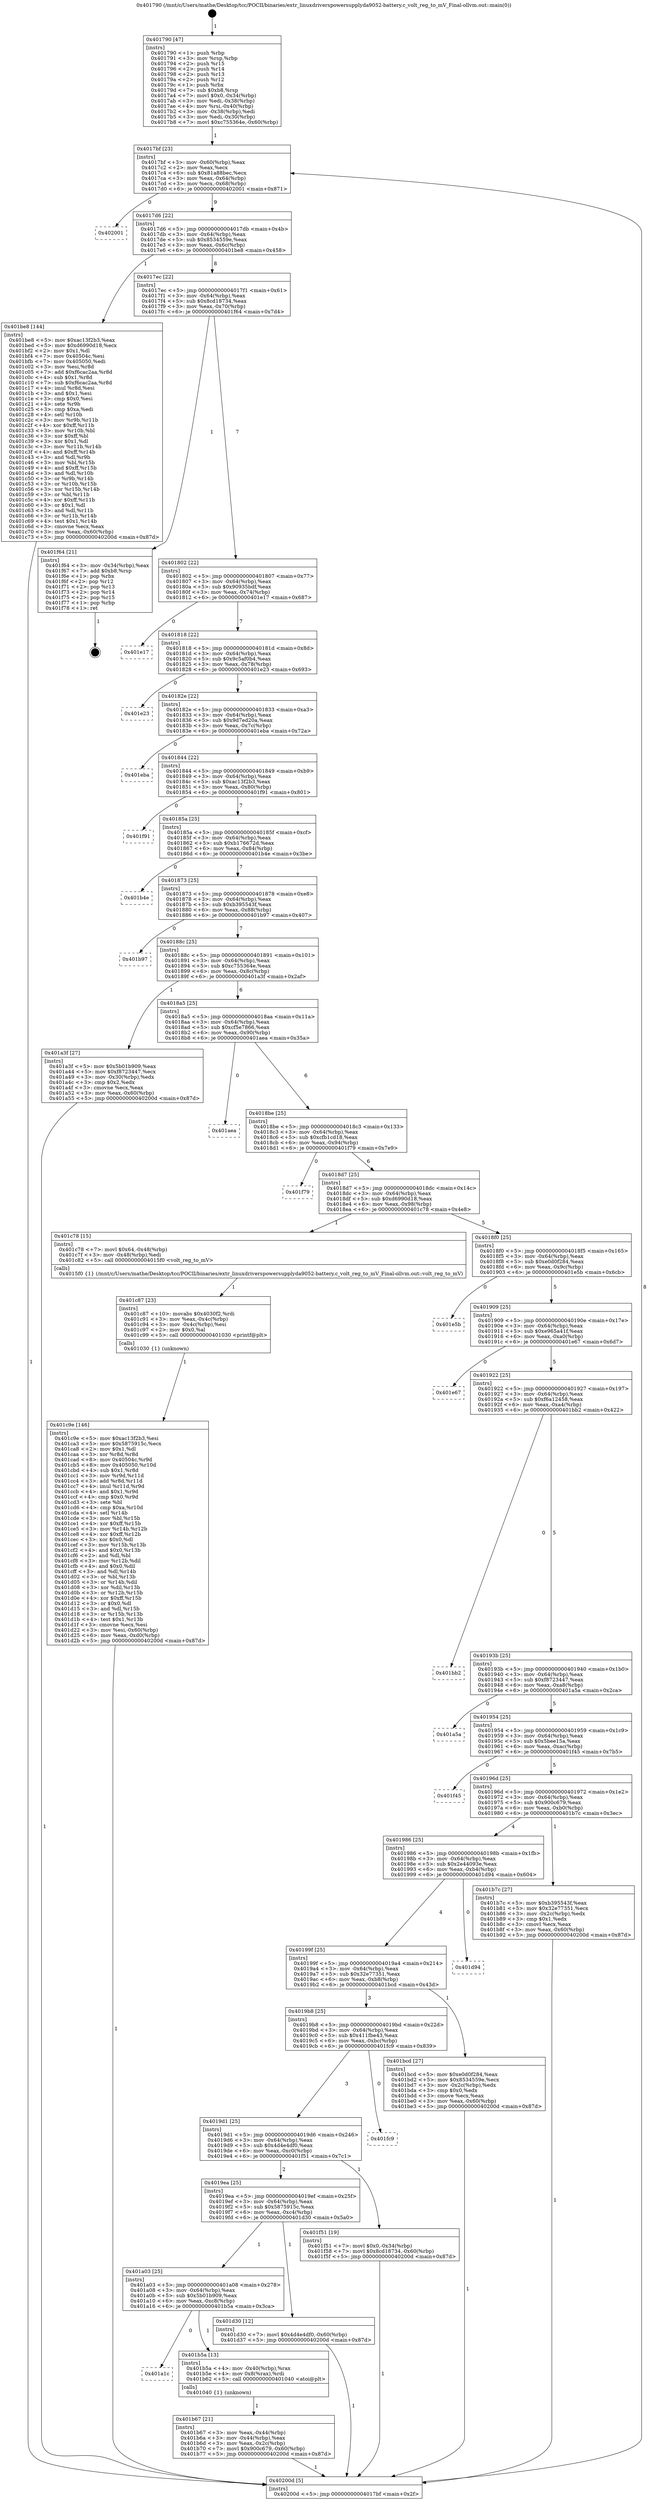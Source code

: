 digraph "0x401790" {
  label = "0x401790 (/mnt/c/Users/mathe/Desktop/tcc/POCII/binaries/extr_linuxdriverspowersupplyda9052-battery.c_volt_reg_to_mV_Final-ollvm.out::main(0))"
  labelloc = "t"
  node[shape=record]

  Entry [label="",width=0.3,height=0.3,shape=circle,fillcolor=black,style=filled]
  "0x4017bf" [label="{
     0x4017bf [23]\l
     | [instrs]\l
     &nbsp;&nbsp;0x4017bf \<+3\>: mov -0x60(%rbp),%eax\l
     &nbsp;&nbsp;0x4017c2 \<+2\>: mov %eax,%ecx\l
     &nbsp;&nbsp;0x4017c4 \<+6\>: sub $0x81a88bec,%ecx\l
     &nbsp;&nbsp;0x4017ca \<+3\>: mov %eax,-0x64(%rbp)\l
     &nbsp;&nbsp;0x4017cd \<+3\>: mov %ecx,-0x68(%rbp)\l
     &nbsp;&nbsp;0x4017d0 \<+6\>: je 0000000000402001 \<main+0x871\>\l
  }"]
  "0x402001" [label="{
     0x402001\l
  }", style=dashed]
  "0x4017d6" [label="{
     0x4017d6 [22]\l
     | [instrs]\l
     &nbsp;&nbsp;0x4017d6 \<+5\>: jmp 00000000004017db \<main+0x4b\>\l
     &nbsp;&nbsp;0x4017db \<+3\>: mov -0x64(%rbp),%eax\l
     &nbsp;&nbsp;0x4017de \<+5\>: sub $0x8534559e,%eax\l
     &nbsp;&nbsp;0x4017e3 \<+3\>: mov %eax,-0x6c(%rbp)\l
     &nbsp;&nbsp;0x4017e6 \<+6\>: je 0000000000401be8 \<main+0x458\>\l
  }"]
  Exit [label="",width=0.3,height=0.3,shape=circle,fillcolor=black,style=filled,peripheries=2]
  "0x401be8" [label="{
     0x401be8 [144]\l
     | [instrs]\l
     &nbsp;&nbsp;0x401be8 \<+5\>: mov $0xac13f2b3,%eax\l
     &nbsp;&nbsp;0x401bed \<+5\>: mov $0xd6990d18,%ecx\l
     &nbsp;&nbsp;0x401bf2 \<+2\>: mov $0x1,%dl\l
     &nbsp;&nbsp;0x401bf4 \<+7\>: mov 0x40504c,%esi\l
     &nbsp;&nbsp;0x401bfb \<+7\>: mov 0x405050,%edi\l
     &nbsp;&nbsp;0x401c02 \<+3\>: mov %esi,%r8d\l
     &nbsp;&nbsp;0x401c05 \<+7\>: add $0xf6cac2aa,%r8d\l
     &nbsp;&nbsp;0x401c0c \<+4\>: sub $0x1,%r8d\l
     &nbsp;&nbsp;0x401c10 \<+7\>: sub $0xf6cac2aa,%r8d\l
     &nbsp;&nbsp;0x401c17 \<+4\>: imul %r8d,%esi\l
     &nbsp;&nbsp;0x401c1b \<+3\>: and $0x1,%esi\l
     &nbsp;&nbsp;0x401c1e \<+3\>: cmp $0x0,%esi\l
     &nbsp;&nbsp;0x401c21 \<+4\>: sete %r9b\l
     &nbsp;&nbsp;0x401c25 \<+3\>: cmp $0xa,%edi\l
     &nbsp;&nbsp;0x401c28 \<+4\>: setl %r10b\l
     &nbsp;&nbsp;0x401c2c \<+3\>: mov %r9b,%r11b\l
     &nbsp;&nbsp;0x401c2f \<+4\>: xor $0xff,%r11b\l
     &nbsp;&nbsp;0x401c33 \<+3\>: mov %r10b,%bl\l
     &nbsp;&nbsp;0x401c36 \<+3\>: xor $0xff,%bl\l
     &nbsp;&nbsp;0x401c39 \<+3\>: xor $0x1,%dl\l
     &nbsp;&nbsp;0x401c3c \<+3\>: mov %r11b,%r14b\l
     &nbsp;&nbsp;0x401c3f \<+4\>: and $0xff,%r14b\l
     &nbsp;&nbsp;0x401c43 \<+3\>: and %dl,%r9b\l
     &nbsp;&nbsp;0x401c46 \<+3\>: mov %bl,%r15b\l
     &nbsp;&nbsp;0x401c49 \<+4\>: and $0xff,%r15b\l
     &nbsp;&nbsp;0x401c4d \<+3\>: and %dl,%r10b\l
     &nbsp;&nbsp;0x401c50 \<+3\>: or %r9b,%r14b\l
     &nbsp;&nbsp;0x401c53 \<+3\>: or %r10b,%r15b\l
     &nbsp;&nbsp;0x401c56 \<+3\>: xor %r15b,%r14b\l
     &nbsp;&nbsp;0x401c59 \<+3\>: or %bl,%r11b\l
     &nbsp;&nbsp;0x401c5c \<+4\>: xor $0xff,%r11b\l
     &nbsp;&nbsp;0x401c60 \<+3\>: or $0x1,%dl\l
     &nbsp;&nbsp;0x401c63 \<+3\>: and %dl,%r11b\l
     &nbsp;&nbsp;0x401c66 \<+3\>: or %r11b,%r14b\l
     &nbsp;&nbsp;0x401c69 \<+4\>: test $0x1,%r14b\l
     &nbsp;&nbsp;0x401c6d \<+3\>: cmovne %ecx,%eax\l
     &nbsp;&nbsp;0x401c70 \<+3\>: mov %eax,-0x60(%rbp)\l
     &nbsp;&nbsp;0x401c73 \<+5\>: jmp 000000000040200d \<main+0x87d\>\l
  }"]
  "0x4017ec" [label="{
     0x4017ec [22]\l
     | [instrs]\l
     &nbsp;&nbsp;0x4017ec \<+5\>: jmp 00000000004017f1 \<main+0x61\>\l
     &nbsp;&nbsp;0x4017f1 \<+3\>: mov -0x64(%rbp),%eax\l
     &nbsp;&nbsp;0x4017f4 \<+5\>: sub $0x8cd18734,%eax\l
     &nbsp;&nbsp;0x4017f9 \<+3\>: mov %eax,-0x70(%rbp)\l
     &nbsp;&nbsp;0x4017fc \<+6\>: je 0000000000401f64 \<main+0x7d4\>\l
  }"]
  "0x401c9e" [label="{
     0x401c9e [146]\l
     | [instrs]\l
     &nbsp;&nbsp;0x401c9e \<+5\>: mov $0xac13f2b3,%esi\l
     &nbsp;&nbsp;0x401ca3 \<+5\>: mov $0x5875915c,%ecx\l
     &nbsp;&nbsp;0x401ca8 \<+2\>: mov $0x1,%dl\l
     &nbsp;&nbsp;0x401caa \<+3\>: xor %r8d,%r8d\l
     &nbsp;&nbsp;0x401cad \<+8\>: mov 0x40504c,%r9d\l
     &nbsp;&nbsp;0x401cb5 \<+8\>: mov 0x405050,%r10d\l
     &nbsp;&nbsp;0x401cbd \<+4\>: sub $0x1,%r8d\l
     &nbsp;&nbsp;0x401cc1 \<+3\>: mov %r9d,%r11d\l
     &nbsp;&nbsp;0x401cc4 \<+3\>: add %r8d,%r11d\l
     &nbsp;&nbsp;0x401cc7 \<+4\>: imul %r11d,%r9d\l
     &nbsp;&nbsp;0x401ccb \<+4\>: and $0x1,%r9d\l
     &nbsp;&nbsp;0x401ccf \<+4\>: cmp $0x0,%r9d\l
     &nbsp;&nbsp;0x401cd3 \<+3\>: sete %bl\l
     &nbsp;&nbsp;0x401cd6 \<+4\>: cmp $0xa,%r10d\l
     &nbsp;&nbsp;0x401cda \<+4\>: setl %r14b\l
     &nbsp;&nbsp;0x401cde \<+3\>: mov %bl,%r15b\l
     &nbsp;&nbsp;0x401ce1 \<+4\>: xor $0xff,%r15b\l
     &nbsp;&nbsp;0x401ce5 \<+3\>: mov %r14b,%r12b\l
     &nbsp;&nbsp;0x401ce8 \<+4\>: xor $0xff,%r12b\l
     &nbsp;&nbsp;0x401cec \<+3\>: xor $0x0,%dl\l
     &nbsp;&nbsp;0x401cef \<+3\>: mov %r15b,%r13b\l
     &nbsp;&nbsp;0x401cf2 \<+4\>: and $0x0,%r13b\l
     &nbsp;&nbsp;0x401cf6 \<+2\>: and %dl,%bl\l
     &nbsp;&nbsp;0x401cf8 \<+3\>: mov %r12b,%dil\l
     &nbsp;&nbsp;0x401cfb \<+4\>: and $0x0,%dil\l
     &nbsp;&nbsp;0x401cff \<+3\>: and %dl,%r14b\l
     &nbsp;&nbsp;0x401d02 \<+3\>: or %bl,%r13b\l
     &nbsp;&nbsp;0x401d05 \<+3\>: or %r14b,%dil\l
     &nbsp;&nbsp;0x401d08 \<+3\>: xor %dil,%r13b\l
     &nbsp;&nbsp;0x401d0b \<+3\>: or %r12b,%r15b\l
     &nbsp;&nbsp;0x401d0e \<+4\>: xor $0xff,%r15b\l
     &nbsp;&nbsp;0x401d12 \<+3\>: or $0x0,%dl\l
     &nbsp;&nbsp;0x401d15 \<+3\>: and %dl,%r15b\l
     &nbsp;&nbsp;0x401d18 \<+3\>: or %r15b,%r13b\l
     &nbsp;&nbsp;0x401d1b \<+4\>: test $0x1,%r13b\l
     &nbsp;&nbsp;0x401d1f \<+3\>: cmovne %ecx,%esi\l
     &nbsp;&nbsp;0x401d22 \<+3\>: mov %esi,-0x60(%rbp)\l
     &nbsp;&nbsp;0x401d25 \<+6\>: mov %eax,-0xd0(%rbp)\l
     &nbsp;&nbsp;0x401d2b \<+5\>: jmp 000000000040200d \<main+0x87d\>\l
  }"]
  "0x401f64" [label="{
     0x401f64 [21]\l
     | [instrs]\l
     &nbsp;&nbsp;0x401f64 \<+3\>: mov -0x34(%rbp),%eax\l
     &nbsp;&nbsp;0x401f67 \<+7\>: add $0xb8,%rsp\l
     &nbsp;&nbsp;0x401f6e \<+1\>: pop %rbx\l
     &nbsp;&nbsp;0x401f6f \<+2\>: pop %r12\l
     &nbsp;&nbsp;0x401f71 \<+2\>: pop %r13\l
     &nbsp;&nbsp;0x401f73 \<+2\>: pop %r14\l
     &nbsp;&nbsp;0x401f75 \<+2\>: pop %r15\l
     &nbsp;&nbsp;0x401f77 \<+1\>: pop %rbp\l
     &nbsp;&nbsp;0x401f78 \<+1\>: ret\l
  }"]
  "0x401802" [label="{
     0x401802 [22]\l
     | [instrs]\l
     &nbsp;&nbsp;0x401802 \<+5\>: jmp 0000000000401807 \<main+0x77\>\l
     &nbsp;&nbsp;0x401807 \<+3\>: mov -0x64(%rbp),%eax\l
     &nbsp;&nbsp;0x40180a \<+5\>: sub $0x90935bdf,%eax\l
     &nbsp;&nbsp;0x40180f \<+3\>: mov %eax,-0x74(%rbp)\l
     &nbsp;&nbsp;0x401812 \<+6\>: je 0000000000401e17 \<main+0x687\>\l
  }"]
  "0x401c87" [label="{
     0x401c87 [23]\l
     | [instrs]\l
     &nbsp;&nbsp;0x401c87 \<+10\>: movabs $0x4030f2,%rdi\l
     &nbsp;&nbsp;0x401c91 \<+3\>: mov %eax,-0x4c(%rbp)\l
     &nbsp;&nbsp;0x401c94 \<+3\>: mov -0x4c(%rbp),%esi\l
     &nbsp;&nbsp;0x401c97 \<+2\>: mov $0x0,%al\l
     &nbsp;&nbsp;0x401c99 \<+5\>: call 0000000000401030 \<printf@plt\>\l
     | [calls]\l
     &nbsp;&nbsp;0x401030 \{1\} (unknown)\l
  }"]
  "0x401e17" [label="{
     0x401e17\l
  }", style=dashed]
  "0x401818" [label="{
     0x401818 [22]\l
     | [instrs]\l
     &nbsp;&nbsp;0x401818 \<+5\>: jmp 000000000040181d \<main+0x8d\>\l
     &nbsp;&nbsp;0x40181d \<+3\>: mov -0x64(%rbp),%eax\l
     &nbsp;&nbsp;0x401820 \<+5\>: sub $0x9c5af0b4,%eax\l
     &nbsp;&nbsp;0x401825 \<+3\>: mov %eax,-0x78(%rbp)\l
     &nbsp;&nbsp;0x401828 \<+6\>: je 0000000000401e23 \<main+0x693\>\l
  }"]
  "0x401b67" [label="{
     0x401b67 [21]\l
     | [instrs]\l
     &nbsp;&nbsp;0x401b67 \<+3\>: mov %eax,-0x44(%rbp)\l
     &nbsp;&nbsp;0x401b6a \<+3\>: mov -0x44(%rbp),%eax\l
     &nbsp;&nbsp;0x401b6d \<+3\>: mov %eax,-0x2c(%rbp)\l
     &nbsp;&nbsp;0x401b70 \<+7\>: movl $0x900c679,-0x60(%rbp)\l
     &nbsp;&nbsp;0x401b77 \<+5\>: jmp 000000000040200d \<main+0x87d\>\l
  }"]
  "0x401e23" [label="{
     0x401e23\l
  }", style=dashed]
  "0x40182e" [label="{
     0x40182e [22]\l
     | [instrs]\l
     &nbsp;&nbsp;0x40182e \<+5\>: jmp 0000000000401833 \<main+0xa3\>\l
     &nbsp;&nbsp;0x401833 \<+3\>: mov -0x64(%rbp),%eax\l
     &nbsp;&nbsp;0x401836 \<+5\>: sub $0x9d7ed20a,%eax\l
     &nbsp;&nbsp;0x40183b \<+3\>: mov %eax,-0x7c(%rbp)\l
     &nbsp;&nbsp;0x40183e \<+6\>: je 0000000000401eba \<main+0x72a\>\l
  }"]
  "0x401a1c" [label="{
     0x401a1c\l
  }", style=dashed]
  "0x401eba" [label="{
     0x401eba\l
  }", style=dashed]
  "0x401844" [label="{
     0x401844 [22]\l
     | [instrs]\l
     &nbsp;&nbsp;0x401844 \<+5\>: jmp 0000000000401849 \<main+0xb9\>\l
     &nbsp;&nbsp;0x401849 \<+3\>: mov -0x64(%rbp),%eax\l
     &nbsp;&nbsp;0x40184c \<+5\>: sub $0xac13f2b3,%eax\l
     &nbsp;&nbsp;0x401851 \<+3\>: mov %eax,-0x80(%rbp)\l
     &nbsp;&nbsp;0x401854 \<+6\>: je 0000000000401f91 \<main+0x801\>\l
  }"]
  "0x401b5a" [label="{
     0x401b5a [13]\l
     | [instrs]\l
     &nbsp;&nbsp;0x401b5a \<+4\>: mov -0x40(%rbp),%rax\l
     &nbsp;&nbsp;0x401b5e \<+4\>: mov 0x8(%rax),%rdi\l
     &nbsp;&nbsp;0x401b62 \<+5\>: call 0000000000401040 \<atoi@plt\>\l
     | [calls]\l
     &nbsp;&nbsp;0x401040 \{1\} (unknown)\l
  }"]
  "0x401f91" [label="{
     0x401f91\l
  }", style=dashed]
  "0x40185a" [label="{
     0x40185a [25]\l
     | [instrs]\l
     &nbsp;&nbsp;0x40185a \<+5\>: jmp 000000000040185f \<main+0xcf\>\l
     &nbsp;&nbsp;0x40185f \<+3\>: mov -0x64(%rbp),%eax\l
     &nbsp;&nbsp;0x401862 \<+5\>: sub $0xb176672d,%eax\l
     &nbsp;&nbsp;0x401867 \<+6\>: mov %eax,-0x84(%rbp)\l
     &nbsp;&nbsp;0x40186d \<+6\>: je 0000000000401b4e \<main+0x3be\>\l
  }"]
  "0x401a03" [label="{
     0x401a03 [25]\l
     | [instrs]\l
     &nbsp;&nbsp;0x401a03 \<+5\>: jmp 0000000000401a08 \<main+0x278\>\l
     &nbsp;&nbsp;0x401a08 \<+3\>: mov -0x64(%rbp),%eax\l
     &nbsp;&nbsp;0x401a0b \<+5\>: sub $0x5b01b909,%eax\l
     &nbsp;&nbsp;0x401a10 \<+6\>: mov %eax,-0xc8(%rbp)\l
     &nbsp;&nbsp;0x401a16 \<+6\>: je 0000000000401b5a \<main+0x3ca\>\l
  }"]
  "0x401b4e" [label="{
     0x401b4e\l
  }", style=dashed]
  "0x401873" [label="{
     0x401873 [25]\l
     | [instrs]\l
     &nbsp;&nbsp;0x401873 \<+5\>: jmp 0000000000401878 \<main+0xe8\>\l
     &nbsp;&nbsp;0x401878 \<+3\>: mov -0x64(%rbp),%eax\l
     &nbsp;&nbsp;0x40187b \<+5\>: sub $0xb395543f,%eax\l
     &nbsp;&nbsp;0x401880 \<+6\>: mov %eax,-0x88(%rbp)\l
     &nbsp;&nbsp;0x401886 \<+6\>: je 0000000000401b97 \<main+0x407\>\l
  }"]
  "0x401d30" [label="{
     0x401d30 [12]\l
     | [instrs]\l
     &nbsp;&nbsp;0x401d30 \<+7\>: movl $0x4d4e4df0,-0x60(%rbp)\l
     &nbsp;&nbsp;0x401d37 \<+5\>: jmp 000000000040200d \<main+0x87d\>\l
  }"]
  "0x401b97" [label="{
     0x401b97\l
  }", style=dashed]
  "0x40188c" [label="{
     0x40188c [25]\l
     | [instrs]\l
     &nbsp;&nbsp;0x40188c \<+5\>: jmp 0000000000401891 \<main+0x101\>\l
     &nbsp;&nbsp;0x401891 \<+3\>: mov -0x64(%rbp),%eax\l
     &nbsp;&nbsp;0x401894 \<+5\>: sub $0xc755364e,%eax\l
     &nbsp;&nbsp;0x401899 \<+6\>: mov %eax,-0x8c(%rbp)\l
     &nbsp;&nbsp;0x40189f \<+6\>: je 0000000000401a3f \<main+0x2af\>\l
  }"]
  "0x4019ea" [label="{
     0x4019ea [25]\l
     | [instrs]\l
     &nbsp;&nbsp;0x4019ea \<+5\>: jmp 00000000004019ef \<main+0x25f\>\l
     &nbsp;&nbsp;0x4019ef \<+3\>: mov -0x64(%rbp),%eax\l
     &nbsp;&nbsp;0x4019f2 \<+5\>: sub $0x5875915c,%eax\l
     &nbsp;&nbsp;0x4019f7 \<+6\>: mov %eax,-0xc4(%rbp)\l
     &nbsp;&nbsp;0x4019fd \<+6\>: je 0000000000401d30 \<main+0x5a0\>\l
  }"]
  "0x401a3f" [label="{
     0x401a3f [27]\l
     | [instrs]\l
     &nbsp;&nbsp;0x401a3f \<+5\>: mov $0x5b01b909,%eax\l
     &nbsp;&nbsp;0x401a44 \<+5\>: mov $0xf8723447,%ecx\l
     &nbsp;&nbsp;0x401a49 \<+3\>: mov -0x30(%rbp),%edx\l
     &nbsp;&nbsp;0x401a4c \<+3\>: cmp $0x2,%edx\l
     &nbsp;&nbsp;0x401a4f \<+3\>: cmovne %ecx,%eax\l
     &nbsp;&nbsp;0x401a52 \<+3\>: mov %eax,-0x60(%rbp)\l
     &nbsp;&nbsp;0x401a55 \<+5\>: jmp 000000000040200d \<main+0x87d\>\l
  }"]
  "0x4018a5" [label="{
     0x4018a5 [25]\l
     | [instrs]\l
     &nbsp;&nbsp;0x4018a5 \<+5\>: jmp 00000000004018aa \<main+0x11a\>\l
     &nbsp;&nbsp;0x4018aa \<+3\>: mov -0x64(%rbp),%eax\l
     &nbsp;&nbsp;0x4018ad \<+5\>: sub $0xcf5e7866,%eax\l
     &nbsp;&nbsp;0x4018b2 \<+6\>: mov %eax,-0x90(%rbp)\l
     &nbsp;&nbsp;0x4018b8 \<+6\>: je 0000000000401aea \<main+0x35a\>\l
  }"]
  "0x40200d" [label="{
     0x40200d [5]\l
     | [instrs]\l
     &nbsp;&nbsp;0x40200d \<+5\>: jmp 00000000004017bf \<main+0x2f\>\l
  }"]
  "0x401790" [label="{
     0x401790 [47]\l
     | [instrs]\l
     &nbsp;&nbsp;0x401790 \<+1\>: push %rbp\l
     &nbsp;&nbsp;0x401791 \<+3\>: mov %rsp,%rbp\l
     &nbsp;&nbsp;0x401794 \<+2\>: push %r15\l
     &nbsp;&nbsp;0x401796 \<+2\>: push %r14\l
     &nbsp;&nbsp;0x401798 \<+2\>: push %r13\l
     &nbsp;&nbsp;0x40179a \<+2\>: push %r12\l
     &nbsp;&nbsp;0x40179c \<+1\>: push %rbx\l
     &nbsp;&nbsp;0x40179d \<+7\>: sub $0xb8,%rsp\l
     &nbsp;&nbsp;0x4017a4 \<+7\>: movl $0x0,-0x34(%rbp)\l
     &nbsp;&nbsp;0x4017ab \<+3\>: mov %edi,-0x38(%rbp)\l
     &nbsp;&nbsp;0x4017ae \<+4\>: mov %rsi,-0x40(%rbp)\l
     &nbsp;&nbsp;0x4017b2 \<+3\>: mov -0x38(%rbp),%edi\l
     &nbsp;&nbsp;0x4017b5 \<+3\>: mov %edi,-0x30(%rbp)\l
     &nbsp;&nbsp;0x4017b8 \<+7\>: movl $0xc755364e,-0x60(%rbp)\l
  }"]
  "0x401f51" [label="{
     0x401f51 [19]\l
     | [instrs]\l
     &nbsp;&nbsp;0x401f51 \<+7\>: movl $0x0,-0x34(%rbp)\l
     &nbsp;&nbsp;0x401f58 \<+7\>: movl $0x8cd18734,-0x60(%rbp)\l
     &nbsp;&nbsp;0x401f5f \<+5\>: jmp 000000000040200d \<main+0x87d\>\l
  }"]
  "0x401aea" [label="{
     0x401aea\l
  }", style=dashed]
  "0x4018be" [label="{
     0x4018be [25]\l
     | [instrs]\l
     &nbsp;&nbsp;0x4018be \<+5\>: jmp 00000000004018c3 \<main+0x133\>\l
     &nbsp;&nbsp;0x4018c3 \<+3\>: mov -0x64(%rbp),%eax\l
     &nbsp;&nbsp;0x4018c6 \<+5\>: sub $0xcfb1cd18,%eax\l
     &nbsp;&nbsp;0x4018cb \<+6\>: mov %eax,-0x94(%rbp)\l
     &nbsp;&nbsp;0x4018d1 \<+6\>: je 0000000000401f79 \<main+0x7e9\>\l
  }"]
  "0x4019d1" [label="{
     0x4019d1 [25]\l
     | [instrs]\l
     &nbsp;&nbsp;0x4019d1 \<+5\>: jmp 00000000004019d6 \<main+0x246\>\l
     &nbsp;&nbsp;0x4019d6 \<+3\>: mov -0x64(%rbp),%eax\l
     &nbsp;&nbsp;0x4019d9 \<+5\>: sub $0x4d4e4df0,%eax\l
     &nbsp;&nbsp;0x4019de \<+6\>: mov %eax,-0xc0(%rbp)\l
     &nbsp;&nbsp;0x4019e4 \<+6\>: je 0000000000401f51 \<main+0x7c1\>\l
  }"]
  "0x401f79" [label="{
     0x401f79\l
  }", style=dashed]
  "0x4018d7" [label="{
     0x4018d7 [25]\l
     | [instrs]\l
     &nbsp;&nbsp;0x4018d7 \<+5\>: jmp 00000000004018dc \<main+0x14c\>\l
     &nbsp;&nbsp;0x4018dc \<+3\>: mov -0x64(%rbp),%eax\l
     &nbsp;&nbsp;0x4018df \<+5\>: sub $0xd6990d18,%eax\l
     &nbsp;&nbsp;0x4018e4 \<+6\>: mov %eax,-0x98(%rbp)\l
     &nbsp;&nbsp;0x4018ea \<+6\>: je 0000000000401c78 \<main+0x4e8\>\l
  }"]
  "0x401fc9" [label="{
     0x401fc9\l
  }", style=dashed]
  "0x401c78" [label="{
     0x401c78 [15]\l
     | [instrs]\l
     &nbsp;&nbsp;0x401c78 \<+7\>: movl $0x64,-0x48(%rbp)\l
     &nbsp;&nbsp;0x401c7f \<+3\>: mov -0x48(%rbp),%edi\l
     &nbsp;&nbsp;0x401c82 \<+5\>: call 00000000004015f0 \<volt_reg_to_mV\>\l
     | [calls]\l
     &nbsp;&nbsp;0x4015f0 \{1\} (/mnt/c/Users/mathe/Desktop/tcc/POCII/binaries/extr_linuxdriverspowersupplyda9052-battery.c_volt_reg_to_mV_Final-ollvm.out::volt_reg_to_mV)\l
  }"]
  "0x4018f0" [label="{
     0x4018f0 [25]\l
     | [instrs]\l
     &nbsp;&nbsp;0x4018f0 \<+5\>: jmp 00000000004018f5 \<main+0x165\>\l
     &nbsp;&nbsp;0x4018f5 \<+3\>: mov -0x64(%rbp),%eax\l
     &nbsp;&nbsp;0x4018f8 \<+5\>: sub $0xe0d0f284,%eax\l
     &nbsp;&nbsp;0x4018fd \<+6\>: mov %eax,-0x9c(%rbp)\l
     &nbsp;&nbsp;0x401903 \<+6\>: je 0000000000401e5b \<main+0x6cb\>\l
  }"]
  "0x4019b8" [label="{
     0x4019b8 [25]\l
     | [instrs]\l
     &nbsp;&nbsp;0x4019b8 \<+5\>: jmp 00000000004019bd \<main+0x22d\>\l
     &nbsp;&nbsp;0x4019bd \<+3\>: mov -0x64(%rbp),%eax\l
     &nbsp;&nbsp;0x4019c0 \<+5\>: sub $0x411fbe43,%eax\l
     &nbsp;&nbsp;0x4019c5 \<+6\>: mov %eax,-0xbc(%rbp)\l
     &nbsp;&nbsp;0x4019cb \<+6\>: je 0000000000401fc9 \<main+0x839\>\l
  }"]
  "0x401e5b" [label="{
     0x401e5b\l
  }", style=dashed]
  "0x401909" [label="{
     0x401909 [25]\l
     | [instrs]\l
     &nbsp;&nbsp;0x401909 \<+5\>: jmp 000000000040190e \<main+0x17e\>\l
     &nbsp;&nbsp;0x40190e \<+3\>: mov -0x64(%rbp),%eax\l
     &nbsp;&nbsp;0x401911 \<+5\>: sub $0xe965a41f,%eax\l
     &nbsp;&nbsp;0x401916 \<+6\>: mov %eax,-0xa0(%rbp)\l
     &nbsp;&nbsp;0x40191c \<+6\>: je 0000000000401e67 \<main+0x6d7\>\l
  }"]
  "0x401bcd" [label="{
     0x401bcd [27]\l
     | [instrs]\l
     &nbsp;&nbsp;0x401bcd \<+5\>: mov $0xe0d0f284,%eax\l
     &nbsp;&nbsp;0x401bd2 \<+5\>: mov $0x8534559e,%ecx\l
     &nbsp;&nbsp;0x401bd7 \<+3\>: mov -0x2c(%rbp),%edx\l
     &nbsp;&nbsp;0x401bda \<+3\>: cmp $0x0,%edx\l
     &nbsp;&nbsp;0x401bdd \<+3\>: cmove %ecx,%eax\l
     &nbsp;&nbsp;0x401be0 \<+3\>: mov %eax,-0x60(%rbp)\l
     &nbsp;&nbsp;0x401be3 \<+5\>: jmp 000000000040200d \<main+0x87d\>\l
  }"]
  "0x401e67" [label="{
     0x401e67\l
  }", style=dashed]
  "0x401922" [label="{
     0x401922 [25]\l
     | [instrs]\l
     &nbsp;&nbsp;0x401922 \<+5\>: jmp 0000000000401927 \<main+0x197\>\l
     &nbsp;&nbsp;0x401927 \<+3\>: mov -0x64(%rbp),%eax\l
     &nbsp;&nbsp;0x40192a \<+5\>: sub $0xf6a12458,%eax\l
     &nbsp;&nbsp;0x40192f \<+6\>: mov %eax,-0xa4(%rbp)\l
     &nbsp;&nbsp;0x401935 \<+6\>: je 0000000000401bb2 \<main+0x422\>\l
  }"]
  "0x40199f" [label="{
     0x40199f [25]\l
     | [instrs]\l
     &nbsp;&nbsp;0x40199f \<+5\>: jmp 00000000004019a4 \<main+0x214\>\l
     &nbsp;&nbsp;0x4019a4 \<+3\>: mov -0x64(%rbp),%eax\l
     &nbsp;&nbsp;0x4019a7 \<+5\>: sub $0x32e77351,%eax\l
     &nbsp;&nbsp;0x4019ac \<+6\>: mov %eax,-0xb8(%rbp)\l
     &nbsp;&nbsp;0x4019b2 \<+6\>: je 0000000000401bcd \<main+0x43d\>\l
  }"]
  "0x401bb2" [label="{
     0x401bb2\l
  }", style=dashed]
  "0x40193b" [label="{
     0x40193b [25]\l
     | [instrs]\l
     &nbsp;&nbsp;0x40193b \<+5\>: jmp 0000000000401940 \<main+0x1b0\>\l
     &nbsp;&nbsp;0x401940 \<+3\>: mov -0x64(%rbp),%eax\l
     &nbsp;&nbsp;0x401943 \<+5\>: sub $0xf8723447,%eax\l
     &nbsp;&nbsp;0x401948 \<+6\>: mov %eax,-0xa8(%rbp)\l
     &nbsp;&nbsp;0x40194e \<+6\>: je 0000000000401a5a \<main+0x2ca\>\l
  }"]
  "0x401d94" [label="{
     0x401d94\l
  }", style=dashed]
  "0x401a5a" [label="{
     0x401a5a\l
  }", style=dashed]
  "0x401954" [label="{
     0x401954 [25]\l
     | [instrs]\l
     &nbsp;&nbsp;0x401954 \<+5\>: jmp 0000000000401959 \<main+0x1c9\>\l
     &nbsp;&nbsp;0x401959 \<+3\>: mov -0x64(%rbp),%eax\l
     &nbsp;&nbsp;0x40195c \<+5\>: sub $0x5bee15a,%eax\l
     &nbsp;&nbsp;0x401961 \<+6\>: mov %eax,-0xac(%rbp)\l
     &nbsp;&nbsp;0x401967 \<+6\>: je 0000000000401f45 \<main+0x7b5\>\l
  }"]
  "0x401986" [label="{
     0x401986 [25]\l
     | [instrs]\l
     &nbsp;&nbsp;0x401986 \<+5\>: jmp 000000000040198b \<main+0x1fb\>\l
     &nbsp;&nbsp;0x40198b \<+3\>: mov -0x64(%rbp),%eax\l
     &nbsp;&nbsp;0x40198e \<+5\>: sub $0x2e44093e,%eax\l
     &nbsp;&nbsp;0x401993 \<+6\>: mov %eax,-0xb4(%rbp)\l
     &nbsp;&nbsp;0x401999 \<+6\>: je 0000000000401d94 \<main+0x604\>\l
  }"]
  "0x401f45" [label="{
     0x401f45\l
  }", style=dashed]
  "0x40196d" [label="{
     0x40196d [25]\l
     | [instrs]\l
     &nbsp;&nbsp;0x40196d \<+5\>: jmp 0000000000401972 \<main+0x1e2\>\l
     &nbsp;&nbsp;0x401972 \<+3\>: mov -0x64(%rbp),%eax\l
     &nbsp;&nbsp;0x401975 \<+5\>: sub $0x900c679,%eax\l
     &nbsp;&nbsp;0x40197a \<+6\>: mov %eax,-0xb0(%rbp)\l
     &nbsp;&nbsp;0x401980 \<+6\>: je 0000000000401b7c \<main+0x3ec\>\l
  }"]
  "0x401b7c" [label="{
     0x401b7c [27]\l
     | [instrs]\l
     &nbsp;&nbsp;0x401b7c \<+5\>: mov $0xb395543f,%eax\l
     &nbsp;&nbsp;0x401b81 \<+5\>: mov $0x32e77351,%ecx\l
     &nbsp;&nbsp;0x401b86 \<+3\>: mov -0x2c(%rbp),%edx\l
     &nbsp;&nbsp;0x401b89 \<+3\>: cmp $0x1,%edx\l
     &nbsp;&nbsp;0x401b8c \<+3\>: cmovl %ecx,%eax\l
     &nbsp;&nbsp;0x401b8f \<+3\>: mov %eax,-0x60(%rbp)\l
     &nbsp;&nbsp;0x401b92 \<+5\>: jmp 000000000040200d \<main+0x87d\>\l
  }"]
  Entry -> "0x401790" [label=" 1"]
  "0x4017bf" -> "0x402001" [label=" 0"]
  "0x4017bf" -> "0x4017d6" [label=" 9"]
  "0x401f64" -> Exit [label=" 1"]
  "0x4017d6" -> "0x401be8" [label=" 1"]
  "0x4017d6" -> "0x4017ec" [label=" 8"]
  "0x401f51" -> "0x40200d" [label=" 1"]
  "0x4017ec" -> "0x401f64" [label=" 1"]
  "0x4017ec" -> "0x401802" [label=" 7"]
  "0x401d30" -> "0x40200d" [label=" 1"]
  "0x401802" -> "0x401e17" [label=" 0"]
  "0x401802" -> "0x401818" [label=" 7"]
  "0x401c9e" -> "0x40200d" [label=" 1"]
  "0x401818" -> "0x401e23" [label=" 0"]
  "0x401818" -> "0x40182e" [label=" 7"]
  "0x401c87" -> "0x401c9e" [label=" 1"]
  "0x40182e" -> "0x401eba" [label=" 0"]
  "0x40182e" -> "0x401844" [label=" 7"]
  "0x401c78" -> "0x401c87" [label=" 1"]
  "0x401844" -> "0x401f91" [label=" 0"]
  "0x401844" -> "0x40185a" [label=" 7"]
  "0x401be8" -> "0x40200d" [label=" 1"]
  "0x40185a" -> "0x401b4e" [label=" 0"]
  "0x40185a" -> "0x401873" [label=" 7"]
  "0x401b7c" -> "0x40200d" [label=" 1"]
  "0x401873" -> "0x401b97" [label=" 0"]
  "0x401873" -> "0x40188c" [label=" 7"]
  "0x401b67" -> "0x40200d" [label=" 1"]
  "0x40188c" -> "0x401a3f" [label=" 1"]
  "0x40188c" -> "0x4018a5" [label=" 6"]
  "0x401a3f" -> "0x40200d" [label=" 1"]
  "0x401790" -> "0x4017bf" [label=" 1"]
  "0x40200d" -> "0x4017bf" [label=" 8"]
  "0x401a03" -> "0x401a1c" [label=" 0"]
  "0x4018a5" -> "0x401aea" [label=" 0"]
  "0x4018a5" -> "0x4018be" [label=" 6"]
  "0x401a03" -> "0x401b5a" [label=" 1"]
  "0x4018be" -> "0x401f79" [label=" 0"]
  "0x4018be" -> "0x4018d7" [label=" 6"]
  "0x4019ea" -> "0x401a03" [label=" 1"]
  "0x4018d7" -> "0x401c78" [label=" 1"]
  "0x4018d7" -> "0x4018f0" [label=" 5"]
  "0x4019ea" -> "0x401d30" [label=" 1"]
  "0x4018f0" -> "0x401e5b" [label=" 0"]
  "0x4018f0" -> "0x401909" [label=" 5"]
  "0x4019d1" -> "0x4019ea" [label=" 2"]
  "0x401909" -> "0x401e67" [label=" 0"]
  "0x401909" -> "0x401922" [label=" 5"]
  "0x4019d1" -> "0x401f51" [label=" 1"]
  "0x401922" -> "0x401bb2" [label=" 0"]
  "0x401922" -> "0x40193b" [label=" 5"]
  "0x4019b8" -> "0x4019d1" [label=" 3"]
  "0x40193b" -> "0x401a5a" [label=" 0"]
  "0x40193b" -> "0x401954" [label=" 5"]
  "0x4019b8" -> "0x401fc9" [label=" 0"]
  "0x401954" -> "0x401f45" [label=" 0"]
  "0x401954" -> "0x40196d" [label=" 5"]
  "0x40199f" -> "0x4019b8" [label=" 3"]
  "0x40196d" -> "0x401b7c" [label=" 1"]
  "0x40196d" -> "0x401986" [label=" 4"]
  "0x401b5a" -> "0x401b67" [label=" 1"]
  "0x401986" -> "0x401d94" [label=" 0"]
  "0x401986" -> "0x40199f" [label=" 4"]
  "0x401bcd" -> "0x40200d" [label=" 1"]
  "0x40199f" -> "0x401bcd" [label=" 1"]
}
